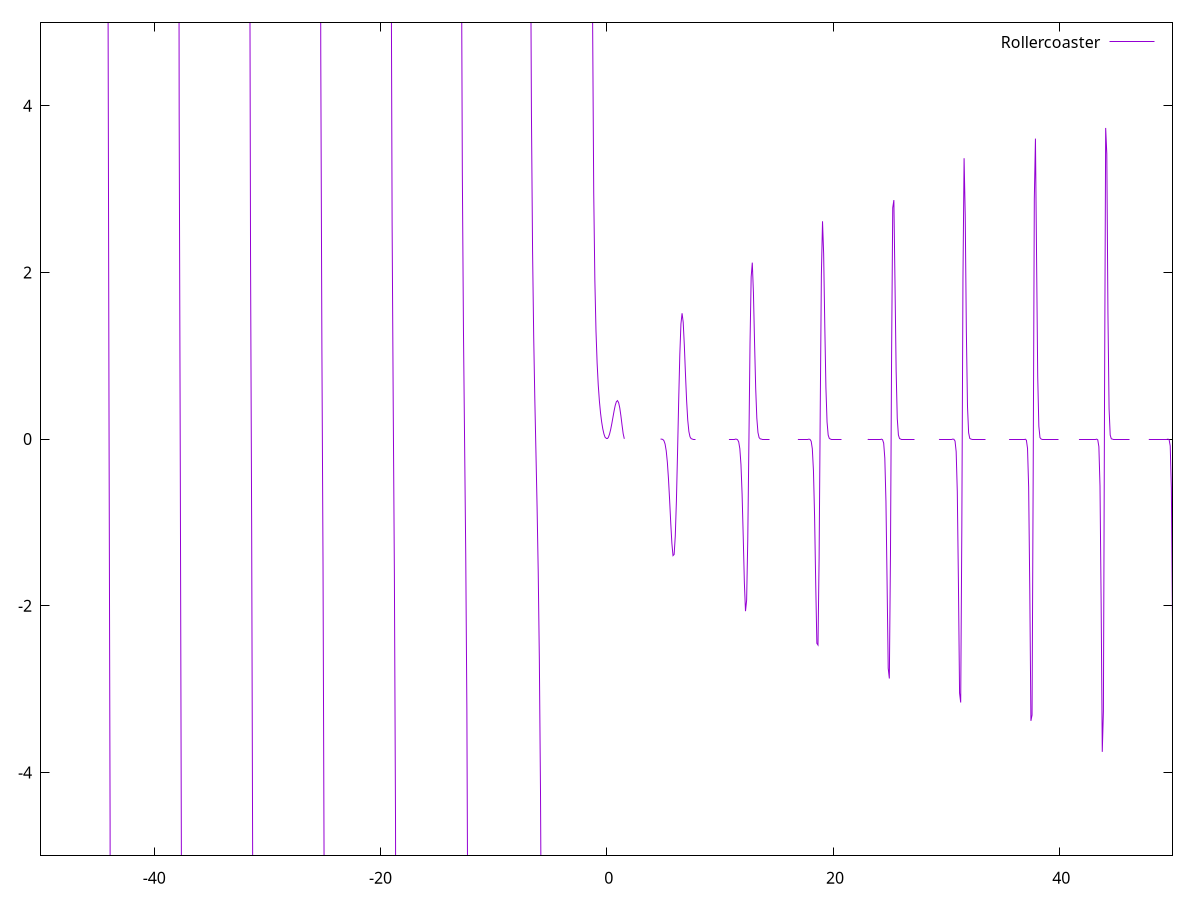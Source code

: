 set terminal svg
set output "root/assets/rollercoaster.svg"

# The number of samples to use to plot the expression.
set samples 1000

# The ranges here specify the XX and YY ranges respectively.
plot [-50:50] [-5:5] x*sin(x)*cos(x)**x title "Rollercoaster"
